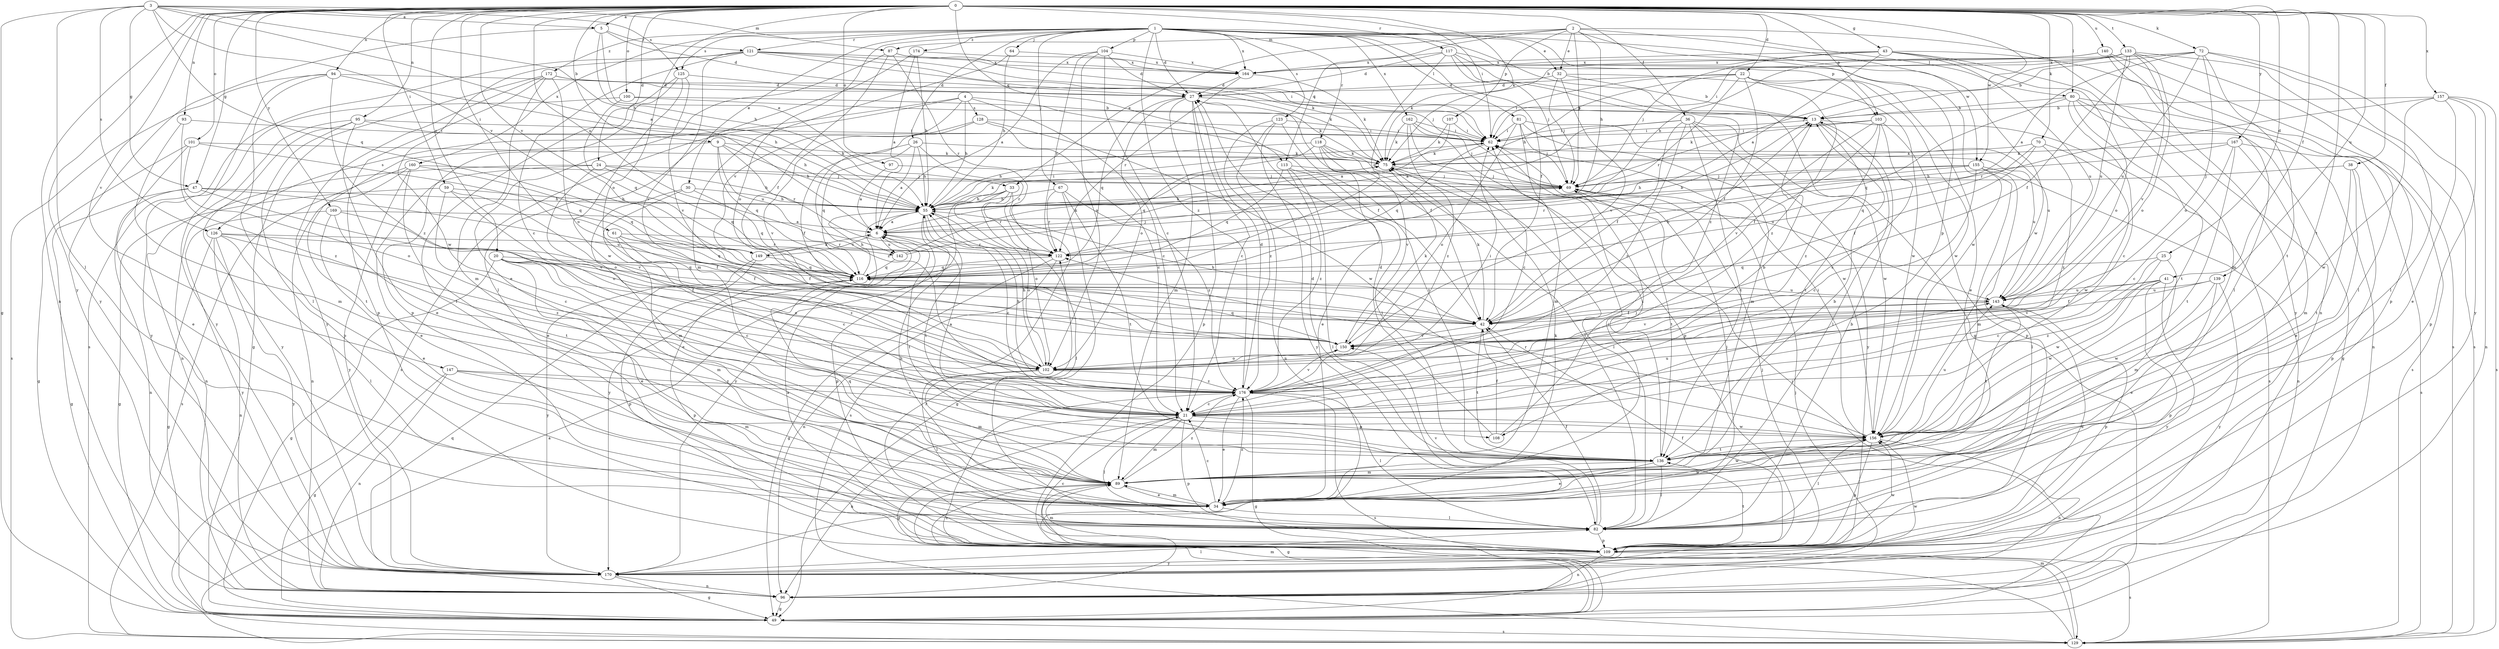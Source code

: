 strict digraph  {
0;
1;
2;
3;
4;
5;
6;
9;
13;
20;
21;
22;
24;
25;
26;
27;
30;
32;
33;
34;
36;
38;
41;
42;
43;
47;
49;
55;
59;
61;
62;
64;
67;
69;
70;
72;
75;
80;
81;
82;
87;
89;
93;
94;
95;
96;
97;
100;
101;
102;
103;
104;
107;
108;
109;
113;
116;
117;
118;
121;
122;
123;
125;
126;
128;
129;
133;
136;
139;
140;
142;
143;
147;
149;
150;
155;
156;
157;
160;
162;
164;
167;
169;
170;
172;
174;
176;
0 -> 5  [label=a];
0 -> 9  [label=b];
0 -> 20  [label=c];
0 -> 22  [label=d];
0 -> 24  [label=d];
0 -> 25  [label=d];
0 -> 36  [label=f];
0 -> 38  [label=f];
0 -> 41  [label=f];
0 -> 43  [label=g];
0 -> 47  [label=g];
0 -> 59  [label=i];
0 -> 61  [label=i];
0 -> 62  [label=i];
0 -> 70  [label=k];
0 -> 72  [label=k];
0 -> 75  [label=k];
0 -> 80  [label=l];
0 -> 93  [label=n];
0 -> 94  [label=n];
0 -> 95  [label=n];
0 -> 96  [label=n];
0 -> 97  [label=o];
0 -> 100  [label=o];
0 -> 101  [label=o];
0 -> 102  [label=o];
0 -> 103  [label=p];
0 -> 113  [label=q];
0 -> 117  [label=r];
0 -> 133  [label=t];
0 -> 136  [label=t];
0 -> 139  [label=u];
0 -> 140  [label=u];
0 -> 142  [label=u];
0 -> 147  [label=v];
0 -> 149  [label=v];
0 -> 155  [label=w];
0 -> 157  [label=x];
0 -> 167  [label=y];
0 -> 169  [label=y];
0 -> 170  [label=y];
1 -> 13  [label=b];
1 -> 26  [label=d];
1 -> 27  [label=d];
1 -> 30  [label=e];
1 -> 32  [label=e];
1 -> 42  [label=f];
1 -> 64  [label=j];
1 -> 67  [label=j];
1 -> 80  [label=l];
1 -> 81  [label=l];
1 -> 102  [label=o];
1 -> 103  [label=p];
1 -> 104  [label=p];
1 -> 118  [label=r];
1 -> 121  [label=r];
1 -> 123  [label=s];
1 -> 125  [label=s];
1 -> 155  [label=w];
1 -> 160  [label=x];
1 -> 162  [label=x];
1 -> 164  [label=x];
1 -> 172  [label=z];
1 -> 174  [label=z];
1 -> 176  [label=z];
2 -> 32  [label=e];
2 -> 33  [label=e];
2 -> 55  [label=h];
2 -> 69  [label=j];
2 -> 87  [label=m];
2 -> 96  [label=n];
2 -> 107  [label=p];
2 -> 108  [label=p];
2 -> 113  [label=q];
2 -> 156  [label=w];
3 -> 5  [label=a];
3 -> 6  [label=a];
3 -> 47  [label=g];
3 -> 49  [label=g];
3 -> 55  [label=h];
3 -> 82  [label=l];
3 -> 87  [label=m];
3 -> 116  [label=q];
3 -> 125  [label=s];
3 -> 126  [label=s];
3 -> 149  [label=v];
4 -> 21  [label=c];
4 -> 42  [label=f];
4 -> 55  [label=h];
4 -> 126  [label=s];
4 -> 128  [label=s];
4 -> 129  [label=s];
4 -> 149  [label=v];
5 -> 27  [label=d];
5 -> 33  [label=e];
5 -> 55  [label=h];
5 -> 121  [label=r];
5 -> 170  [label=y];
6 -> 122  [label=r];
6 -> 136  [label=t];
6 -> 142  [label=u];
6 -> 149  [label=v];
9 -> 55  [label=h];
9 -> 75  [label=k];
9 -> 116  [label=q];
9 -> 122  [label=r];
9 -> 136  [label=t];
9 -> 142  [label=u];
13 -> 62  [label=i];
13 -> 82  [label=l];
13 -> 129  [label=s];
13 -> 136  [label=t];
20 -> 21  [label=c];
20 -> 34  [label=e];
20 -> 42  [label=f];
20 -> 49  [label=g];
20 -> 89  [label=m];
20 -> 102  [label=o];
20 -> 116  [label=q];
21 -> 6  [label=a];
21 -> 13  [label=b];
21 -> 49  [label=g];
21 -> 82  [label=l];
21 -> 89  [label=m];
21 -> 96  [label=n];
21 -> 108  [label=p];
21 -> 109  [label=p];
21 -> 143  [label=u];
21 -> 156  [label=w];
22 -> 27  [label=d];
22 -> 34  [label=e];
22 -> 42  [label=f];
22 -> 55  [label=h];
22 -> 62  [label=i];
22 -> 122  [label=r];
22 -> 156  [label=w];
22 -> 176  [label=z];
24 -> 34  [label=e];
24 -> 55  [label=h];
24 -> 69  [label=j];
24 -> 96  [label=n];
24 -> 102  [label=o];
24 -> 116  [label=q];
25 -> 21  [label=c];
25 -> 89  [label=m];
25 -> 116  [label=q];
25 -> 156  [label=w];
26 -> 6  [label=a];
26 -> 42  [label=f];
26 -> 55  [label=h];
26 -> 75  [label=k];
26 -> 116  [label=q];
26 -> 122  [label=r];
27 -> 13  [label=b];
27 -> 21  [label=c];
27 -> 42  [label=f];
27 -> 89  [label=m];
27 -> 102  [label=o];
27 -> 109  [label=p];
27 -> 116  [label=q];
30 -> 34  [label=e];
30 -> 55  [label=h];
30 -> 89  [label=m];
30 -> 116  [label=q];
32 -> 13  [label=b];
32 -> 27  [label=d];
32 -> 69  [label=j];
32 -> 150  [label=v];
32 -> 156  [label=w];
33 -> 55  [label=h];
33 -> 82  [label=l];
33 -> 102  [label=o];
33 -> 122  [label=r];
33 -> 129  [label=s];
33 -> 170  [label=y];
34 -> 21  [label=c];
34 -> 55  [label=h];
34 -> 62  [label=i];
34 -> 69  [label=j];
34 -> 75  [label=k];
34 -> 82  [label=l];
34 -> 89  [label=m];
34 -> 156  [label=w];
34 -> 176  [label=z];
36 -> 6  [label=a];
36 -> 42  [label=f];
36 -> 62  [label=i];
36 -> 89  [label=m];
36 -> 136  [label=t];
36 -> 156  [label=w];
36 -> 170  [label=y];
36 -> 176  [label=z];
38 -> 34  [label=e];
38 -> 69  [label=j];
38 -> 109  [label=p];
38 -> 136  [label=t];
41 -> 42  [label=f];
41 -> 109  [label=p];
41 -> 143  [label=u];
41 -> 156  [label=w];
41 -> 170  [label=y];
41 -> 176  [label=z];
42 -> 13  [label=b];
42 -> 55  [label=h];
42 -> 75  [label=k];
42 -> 136  [label=t];
42 -> 150  [label=v];
43 -> 6  [label=a];
43 -> 69  [label=j];
43 -> 75  [label=k];
43 -> 82  [label=l];
43 -> 89  [label=m];
43 -> 102  [label=o];
43 -> 143  [label=u];
43 -> 164  [label=x];
47 -> 49  [label=g];
47 -> 55  [label=h];
47 -> 96  [label=n];
47 -> 143  [label=u];
47 -> 150  [label=v];
49 -> 62  [label=i];
49 -> 89  [label=m];
49 -> 129  [label=s];
55 -> 6  [label=a];
55 -> 21  [label=c];
55 -> 62  [label=i];
55 -> 75  [label=k];
55 -> 102  [label=o];
55 -> 109  [label=p];
55 -> 136  [label=t];
55 -> 170  [label=y];
59 -> 21  [label=c];
59 -> 49  [label=g];
59 -> 55  [label=h];
59 -> 102  [label=o];
59 -> 150  [label=v];
61 -> 21  [label=c];
61 -> 42  [label=f];
61 -> 116  [label=q];
61 -> 122  [label=r];
61 -> 176  [label=z];
62 -> 75  [label=k];
62 -> 116  [label=q];
62 -> 143  [label=u];
64 -> 55  [label=h];
64 -> 89  [label=m];
64 -> 164  [label=x];
67 -> 49  [label=g];
67 -> 55  [label=h];
67 -> 122  [label=r];
67 -> 136  [label=t];
67 -> 176  [label=z];
69 -> 55  [label=h];
69 -> 136  [label=t];
70 -> 42  [label=f];
70 -> 75  [label=k];
70 -> 116  [label=q];
70 -> 156  [label=w];
70 -> 176  [label=z];
72 -> 6  [label=a];
72 -> 13  [label=b];
72 -> 82  [label=l];
72 -> 102  [label=o];
72 -> 136  [label=t];
72 -> 143  [label=u];
72 -> 164  [label=x];
72 -> 170  [label=y];
75 -> 69  [label=j];
75 -> 82  [label=l];
80 -> 13  [label=b];
80 -> 21  [label=c];
80 -> 49  [label=g];
80 -> 96  [label=n];
80 -> 116  [label=q];
80 -> 129  [label=s];
80 -> 136  [label=t];
81 -> 62  [label=i];
81 -> 69  [label=j];
81 -> 89  [label=m];
81 -> 102  [label=o];
81 -> 143  [label=u];
81 -> 156  [label=w];
82 -> 13  [label=b];
82 -> 42  [label=f];
82 -> 109  [label=p];
82 -> 150  [label=v];
87 -> 34  [label=e];
87 -> 42  [label=f];
87 -> 62  [label=i];
87 -> 122  [label=r];
87 -> 164  [label=x];
89 -> 13  [label=b];
89 -> 34  [label=e];
89 -> 49  [label=g];
89 -> 116  [label=q];
89 -> 156  [label=w];
89 -> 176  [label=z];
93 -> 62  [label=i];
93 -> 89  [label=m];
93 -> 176  [label=z];
94 -> 27  [label=d];
94 -> 55  [label=h];
94 -> 82  [label=l];
94 -> 129  [label=s];
94 -> 170  [label=y];
94 -> 176  [label=z];
95 -> 34  [label=e];
95 -> 55  [label=h];
95 -> 62  [label=i];
95 -> 96  [label=n];
95 -> 109  [label=p];
95 -> 170  [label=y];
96 -> 49  [label=g];
96 -> 69  [label=j];
96 -> 116  [label=q];
97 -> 6  [label=a];
97 -> 69  [label=j];
100 -> 13  [label=b];
100 -> 75  [label=k];
100 -> 116  [label=q];
100 -> 170  [label=y];
101 -> 34  [label=e];
101 -> 49  [label=g];
101 -> 75  [label=k];
101 -> 102  [label=o];
101 -> 116  [label=q];
102 -> 55  [label=h];
102 -> 62  [label=i];
102 -> 82  [label=l];
102 -> 89  [label=m];
102 -> 176  [label=z];
103 -> 21  [label=c];
103 -> 42  [label=f];
103 -> 62  [label=i];
103 -> 75  [label=k];
103 -> 109  [label=p];
103 -> 150  [label=v];
103 -> 176  [label=z];
104 -> 6  [label=a];
104 -> 21  [label=c];
104 -> 27  [label=d];
104 -> 102  [label=o];
104 -> 122  [label=r];
104 -> 164  [label=x];
107 -> 6  [label=a];
107 -> 62  [label=i];
107 -> 75  [label=k];
108 -> 27  [label=d];
108 -> 42  [label=f];
108 -> 69  [label=j];
109 -> 6  [label=a];
109 -> 21  [label=c];
109 -> 42  [label=f];
109 -> 69  [label=j];
109 -> 89  [label=m];
109 -> 96  [label=n];
109 -> 122  [label=r];
109 -> 129  [label=s];
109 -> 136  [label=t];
109 -> 143  [label=u];
109 -> 156  [label=w];
109 -> 170  [label=y];
113 -> 69  [label=j];
113 -> 82  [label=l];
113 -> 116  [label=q];
113 -> 136  [label=t];
113 -> 176  [label=z];
116 -> 55  [label=h];
116 -> 109  [label=p];
116 -> 143  [label=u];
117 -> 27  [label=d];
117 -> 49  [label=g];
117 -> 69  [label=j];
117 -> 116  [label=q];
117 -> 156  [label=w];
117 -> 164  [label=x];
117 -> 176  [label=z];
118 -> 34  [label=e];
118 -> 55  [label=h];
118 -> 75  [label=k];
118 -> 82  [label=l];
118 -> 116  [label=q];
118 -> 143  [label=u];
118 -> 150  [label=v];
121 -> 21  [label=c];
121 -> 62  [label=i];
121 -> 69  [label=j];
121 -> 75  [label=k];
121 -> 129  [label=s];
121 -> 150  [label=v];
121 -> 156  [label=w];
121 -> 164  [label=x];
122 -> 13  [label=b];
122 -> 49  [label=g];
122 -> 96  [label=n];
122 -> 116  [label=q];
123 -> 62  [label=i];
123 -> 96  [label=n];
123 -> 136  [label=t];
123 -> 170  [label=y];
123 -> 176  [label=z];
125 -> 27  [label=d];
125 -> 82  [label=l];
125 -> 109  [label=p];
125 -> 150  [label=v];
125 -> 156  [label=w];
126 -> 42  [label=f];
126 -> 49  [label=g];
126 -> 82  [label=l];
126 -> 96  [label=n];
126 -> 122  [label=r];
126 -> 170  [label=y];
126 -> 176  [label=z];
128 -> 21  [label=c];
128 -> 62  [label=i];
128 -> 150  [label=v];
128 -> 156  [label=w];
128 -> 176  [label=z];
129 -> 6  [label=a];
129 -> 89  [label=m];
129 -> 176  [label=z];
133 -> 42  [label=f];
133 -> 62  [label=i];
133 -> 69  [label=j];
133 -> 102  [label=o];
133 -> 109  [label=p];
133 -> 129  [label=s];
133 -> 143  [label=u];
133 -> 150  [label=v];
133 -> 164  [label=x];
136 -> 27  [label=d];
136 -> 34  [label=e];
136 -> 62  [label=i];
136 -> 82  [label=l];
136 -> 89  [label=m];
139 -> 34  [label=e];
139 -> 143  [label=u];
139 -> 150  [label=v];
139 -> 156  [label=w];
139 -> 170  [label=y];
140 -> 55  [label=h];
140 -> 82  [label=l];
140 -> 129  [label=s];
140 -> 164  [label=x];
140 -> 170  [label=y];
142 -> 69  [label=j];
142 -> 75  [label=k];
142 -> 116  [label=q];
143 -> 42  [label=f];
143 -> 109  [label=p];
143 -> 136  [label=t];
143 -> 150  [label=v];
147 -> 21  [label=c];
147 -> 49  [label=g];
147 -> 89  [label=m];
147 -> 96  [label=n];
147 -> 176  [label=z];
149 -> 6  [label=a];
149 -> 109  [label=p];
149 -> 116  [label=q];
149 -> 170  [label=y];
150 -> 75  [label=k];
150 -> 102  [label=o];
150 -> 116  [label=q];
155 -> 21  [label=c];
155 -> 55  [label=h];
155 -> 69  [label=j];
155 -> 82  [label=l];
155 -> 89  [label=m];
155 -> 96  [label=n];
155 -> 122  [label=r];
156 -> 62  [label=i];
156 -> 82  [label=l];
156 -> 96  [label=n];
156 -> 109  [label=p];
156 -> 122  [label=r];
156 -> 136  [label=t];
156 -> 143  [label=u];
157 -> 13  [label=b];
157 -> 34  [label=e];
157 -> 96  [label=n];
157 -> 109  [label=p];
157 -> 122  [label=r];
157 -> 129  [label=s];
157 -> 156  [label=w];
160 -> 34  [label=e];
160 -> 69  [label=j];
160 -> 96  [label=n];
160 -> 116  [label=q];
160 -> 129  [label=s];
160 -> 170  [label=y];
162 -> 21  [label=c];
162 -> 62  [label=i];
162 -> 69  [label=j];
162 -> 75  [label=k];
162 -> 109  [label=p];
162 -> 176  [label=z];
164 -> 27  [label=d];
164 -> 75  [label=k];
164 -> 122  [label=r];
167 -> 21  [label=c];
167 -> 55  [label=h];
167 -> 75  [label=k];
167 -> 89  [label=m];
167 -> 129  [label=s];
167 -> 136  [label=t];
169 -> 6  [label=a];
169 -> 34  [label=e];
169 -> 42  [label=f];
169 -> 136  [label=t];
169 -> 170  [label=y];
170 -> 49  [label=g];
170 -> 82  [label=l];
170 -> 96  [label=n];
170 -> 156  [label=w];
172 -> 27  [label=d];
172 -> 49  [label=g];
172 -> 75  [label=k];
172 -> 89  [label=m];
172 -> 102  [label=o];
172 -> 109  [label=p];
172 -> 170  [label=y];
174 -> 6  [label=a];
174 -> 55  [label=h];
174 -> 82  [label=l];
174 -> 164  [label=x];
176 -> 21  [label=c];
176 -> 27  [label=d];
176 -> 34  [label=e];
176 -> 49  [label=g];
176 -> 55  [label=h];
176 -> 82  [label=l];
176 -> 129  [label=s];
176 -> 150  [label=v];
}
